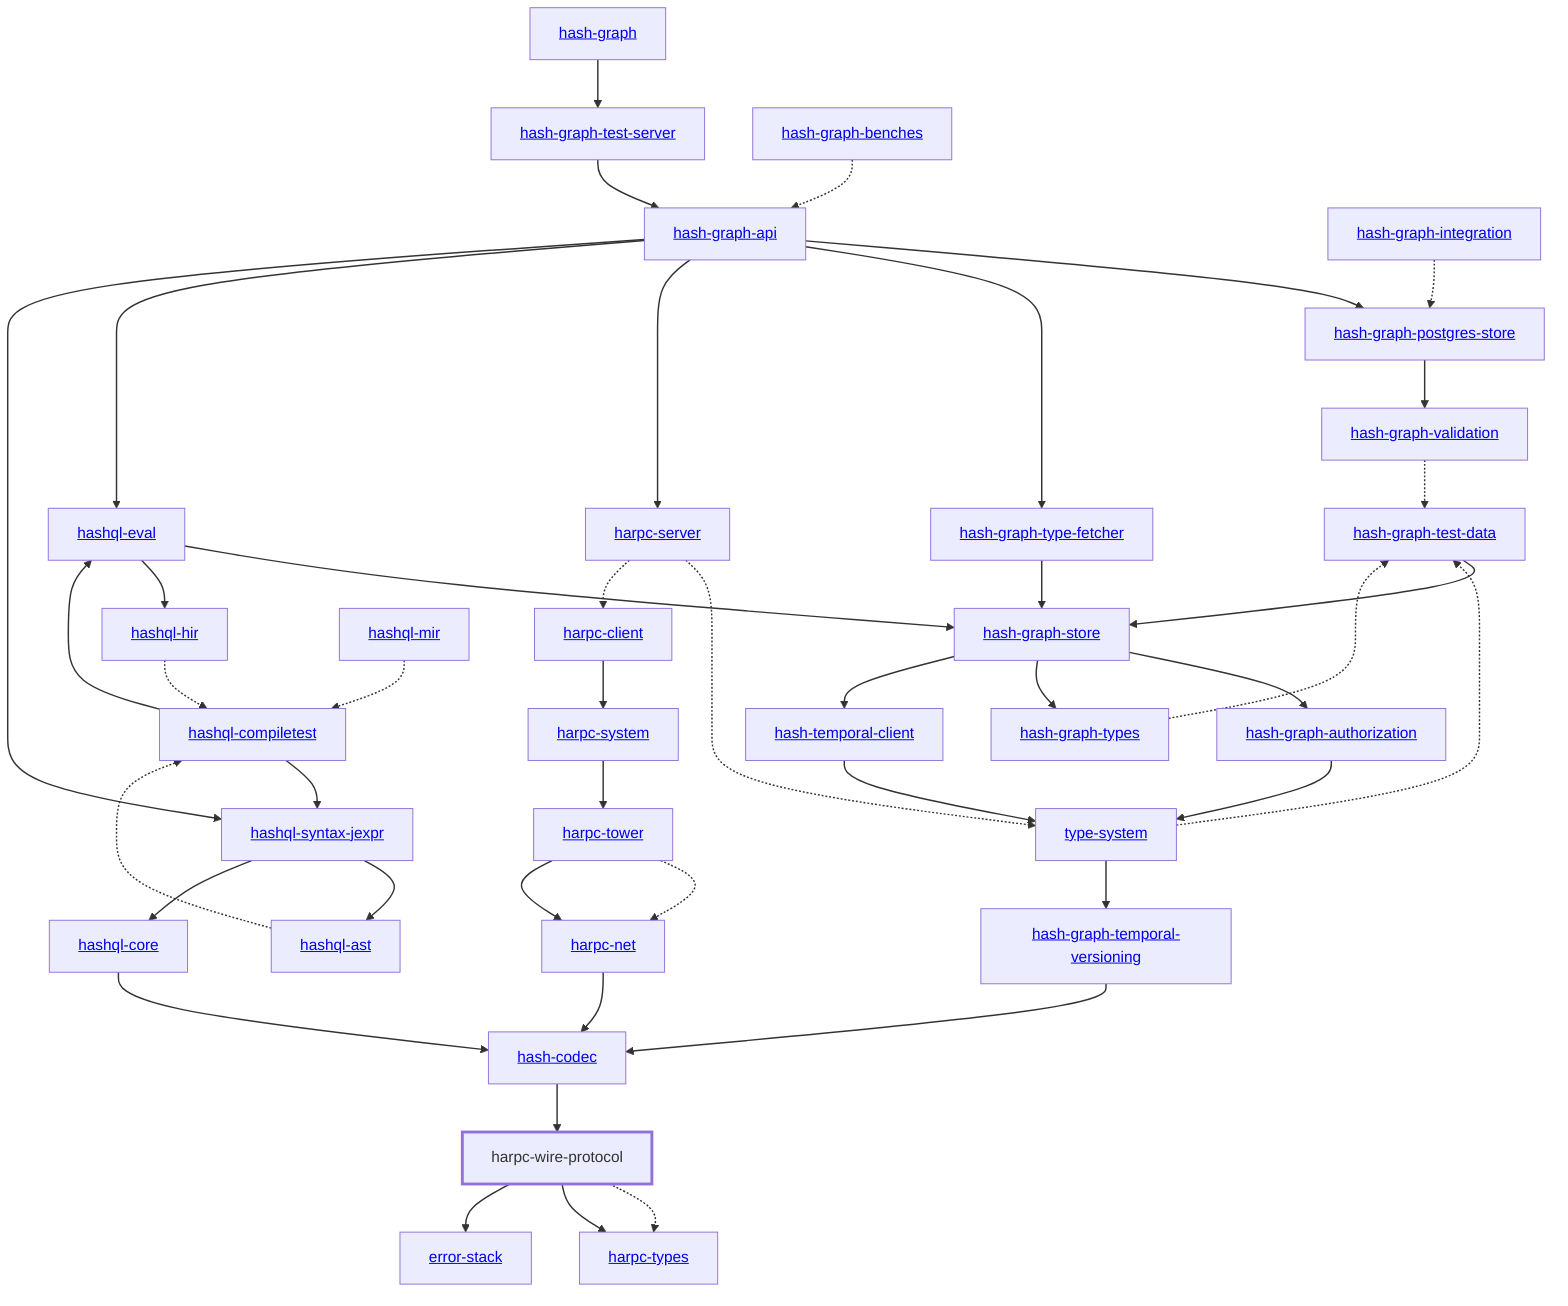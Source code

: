 graph TD
    linkStyle default stroke-width:1.5px
    classDef default stroke-width:1px
    classDef root stroke-width:3px
    classDef dev stroke-width:1px
    classDef build stroke-width:1px
    %% Legend
    %% --> : Normal dependency
    %% -.-> : Dev dependency
    %% ---> : Build dependency
    0[<a href="../hash_graph/index.html">hash-graph</a>]
    1[<a href="../type_system/index.html">type-system</a>]
    2[<a href="../hash_codec/index.html">hash-codec</a>]
    3[<a href="../hash_graph_api/index.html">hash-graph-api</a>]
    4[<a href="../hash_graph_authorization/index.html">hash-graph-authorization</a>]
    5[<a href="../hash_graph_postgres_store/index.html">hash-graph-postgres-store</a>]
    6[<a href="../hash_graph_store/index.html">hash-graph-store</a>]
    7[<a href="../hash_graph_temporal_versioning/index.html">hash-graph-temporal-versioning</a>]
    8[<a href="../hash_graph_test_server/index.html">hash-graph-test-server</a>]
    9[<a href="../hash_graph_type_fetcher/index.html">hash-graph-type-fetcher</a>]
    10[<a href="../hash_graph_types/index.html">hash-graph-types</a>]
    11[<a href="../hash_graph_validation/index.html">hash-graph-validation</a>]
    12[<a href="../harpc_client/index.html">harpc-client</a>]
    13[<a href="../harpc_net/index.html">harpc-net</a>]
    14[<a href="../harpc_server/index.html">harpc-server</a>]
    15[<a href="../harpc_system/index.html">harpc-system</a>]
    16[<a href="../harpc_tower/index.html">harpc-tower</a>]
    17[<a href="../harpc_types/index.html">harpc-types</a>]
    18[harpc-wire-protocol]
    class 18 root
    19[<a href="../hashql_ast/index.html">hashql-ast</a>]
    20[<a href="../hashql_compiletest/index.html">hashql-compiletest</a>]
    21[<a href="../hashql_core/index.html">hashql-core</a>]
    22[<a href="../hashql_eval/index.html">hashql-eval</a>]
    23[<a href="../hashql_hir/index.html">hashql-hir</a>]
    24[<a href="../hashql_mir/index.html">hashql-mir</a>]
    25[<a href="../hashql_syntax_jexpr/index.html">hashql-syntax-jexpr</a>]
    26[<a href="../hash_temporal_client/index.html">hash-temporal-client</a>]
    27[<a href="../error_stack/index.html">error-stack</a>]
    28[<a href="../hash_graph_benches/index.html">hash-graph-benches</a>]
    29[<a href="../hash_graph_integration/index.html">hash-graph-integration</a>]
    30[<a href="../hash_graph_test_data/index.html">hash-graph-test-data</a>]
    0 --> 8
    1 --> 7
    1 -.-> 30
    2 --> 18
    3 --> 5
    3 --> 9
    3 --> 14
    3 --> 22
    3 --> 25
    4 --> 1
    5 --> 11
    6 --> 4
    6 --> 10
    6 --> 26
    7 --> 2
    8 --> 3
    9 --> 6
    10 -.-> 30
    11 -.-> 30
    12 --> 15
    13 --> 2
    14 -.-> 1
    14 -.-> 12
    15 --> 16
    16 -.-> 13
    16 --> 13
    18 -.-> 17
    18 --> 17
    18 --> 27
    19 -.-> 20
    20 --> 22
    20 --> 25
    21 --> 2
    22 --> 6
    22 --> 23
    23 -.-> 20
    24 -.-> 20
    25 --> 19
    25 --> 21
    26 --> 1
    28 -.-> 3
    29 -.-> 5
    30 --> 6
